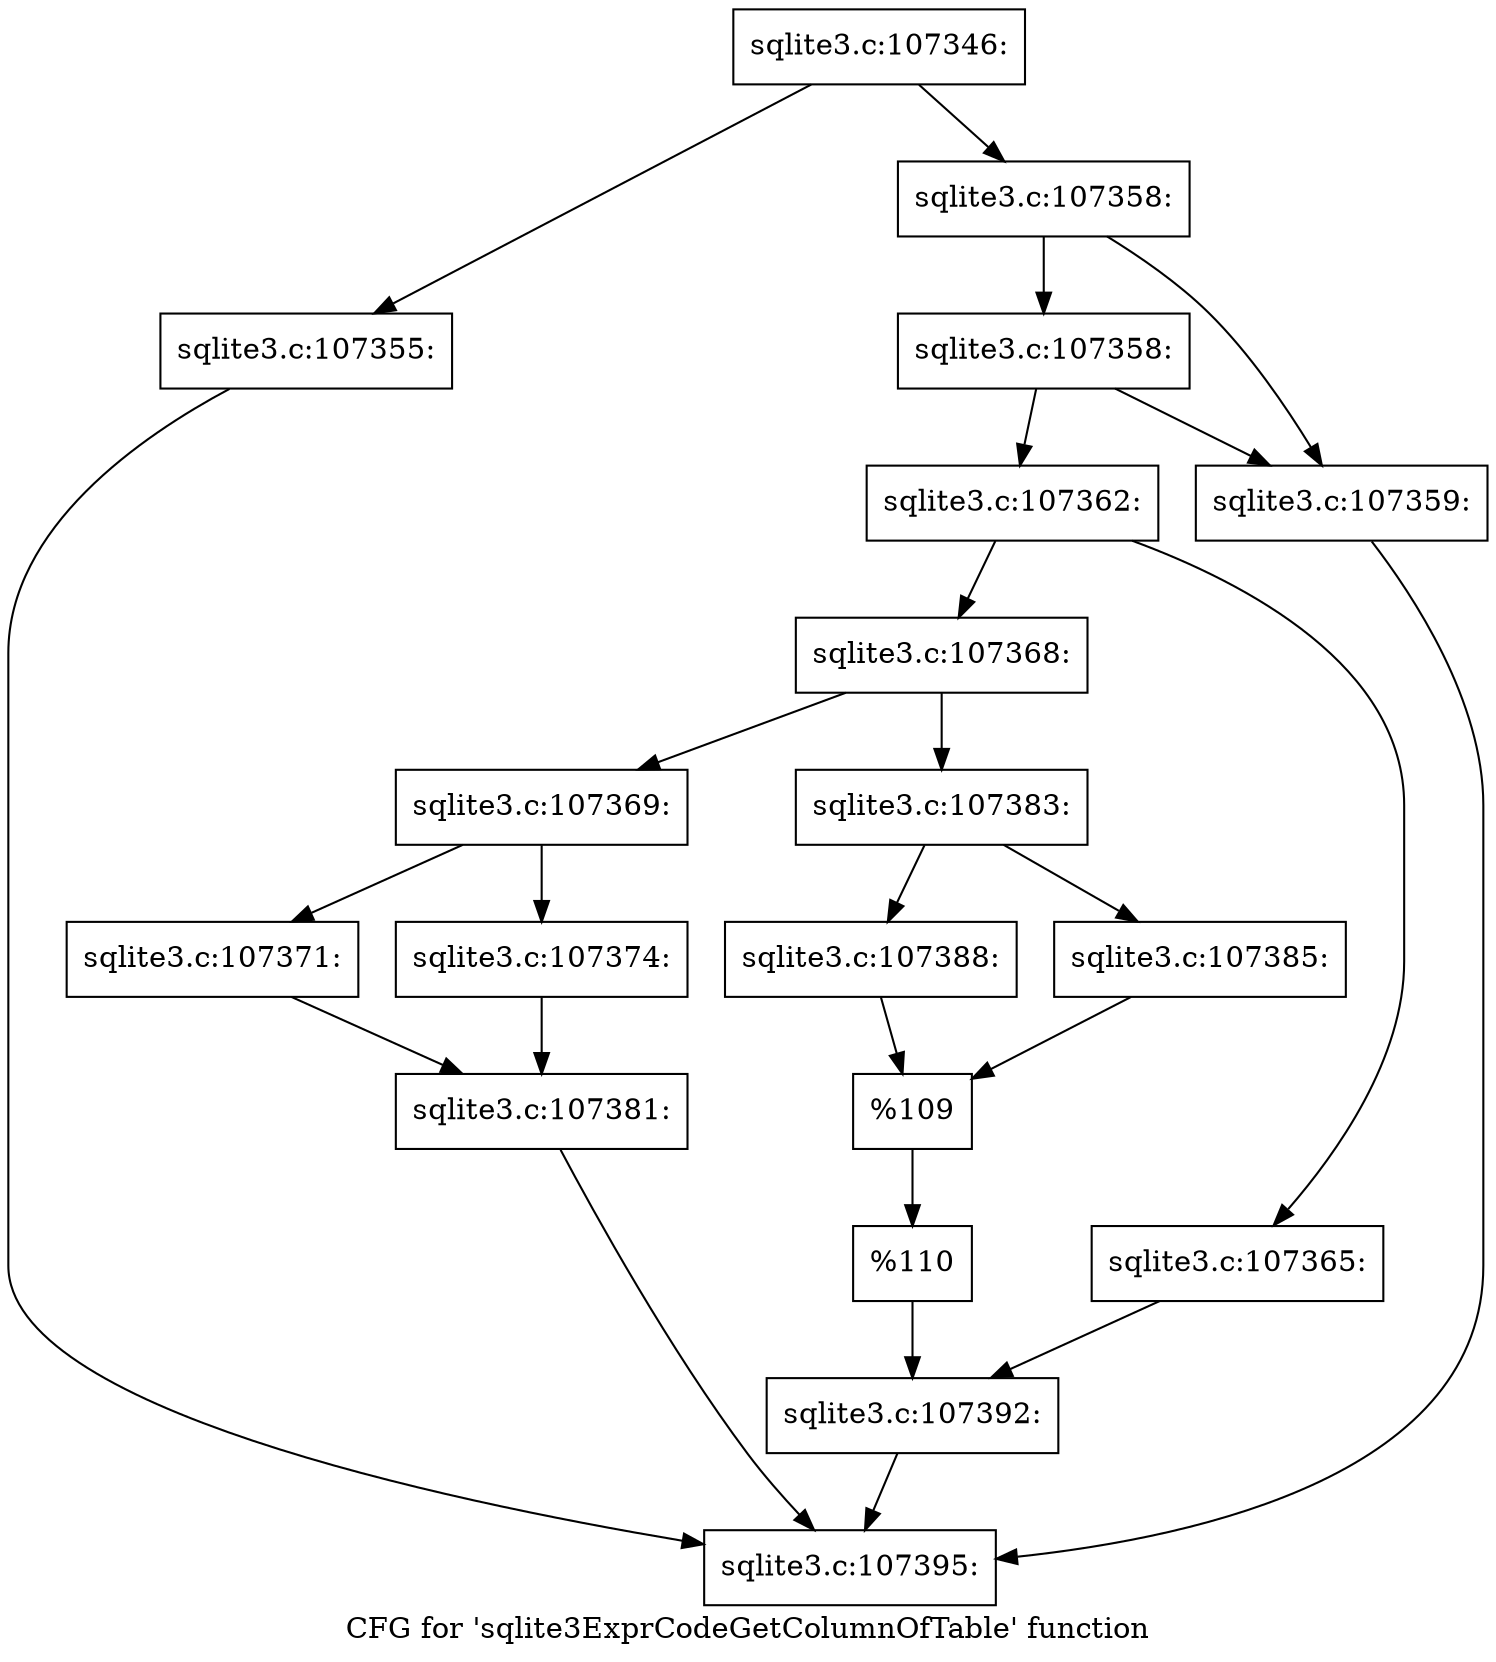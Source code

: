 digraph "CFG for 'sqlite3ExprCodeGetColumnOfTable' function" {
	label="CFG for 'sqlite3ExprCodeGetColumnOfTable' function";

	Node0x55c0f8adec30 [shape=record,label="{sqlite3.c:107346:}"];
	Node0x55c0f8adec30 -> Node0x55c0f8ae6420;
	Node0x55c0f8adec30 -> Node0x55c0f8ae6470;
	Node0x55c0f8ae6420 [shape=record,label="{sqlite3.c:107355:}"];
	Node0x55c0f8ae6420 -> Node0x55c0f8ae6c70;
	Node0x55c0f8ae6470 [shape=record,label="{sqlite3.c:107358:}"];
	Node0x55c0f8ae6470 -> Node0x55c0f8ae6a50;
	Node0x55c0f8ae6470 -> Node0x55c0f8ae6d10;
	Node0x55c0f8ae6d10 [shape=record,label="{sqlite3.c:107358:}"];
	Node0x55c0f8ae6d10 -> Node0x55c0f8ae6a50;
	Node0x55c0f8ae6d10 -> Node0x55c0f8ae6cc0;
	Node0x55c0f8ae6a50 [shape=record,label="{sqlite3.c:107359:}"];
	Node0x55c0f8ae6a50 -> Node0x55c0f8ae6c70;
	Node0x55c0f8ae6cc0 [shape=record,label="{sqlite3.c:107362:}"];
	Node0x55c0f8ae6cc0 -> Node0x55c0f8ae82e0;
	Node0x55c0f8ae6cc0 -> Node0x55c0f8ae8380;
	Node0x55c0f8ae82e0 [shape=record,label="{sqlite3.c:107365:}"];
	Node0x55c0f8ae82e0 -> Node0x55c0f8ae8330;
	Node0x55c0f8ae8380 [shape=record,label="{sqlite3.c:107368:}"];
	Node0x55c0f8ae8380 -> Node0x55c0f8ae8be0;
	Node0x55c0f8ae8380 -> Node0x55c0f8ae8c80;
	Node0x55c0f8ae8be0 [shape=record,label="{sqlite3.c:107369:}"];
	Node0x55c0f8ae8be0 -> Node0x55c0f5445be0;
	Node0x55c0f8ae8be0 -> Node0x55c0f8aea360;
	Node0x55c0f5445be0 [shape=record,label="{sqlite3.c:107371:}"];
	Node0x55c0f5445be0 -> Node0x55c0f8aea130;
	Node0x55c0f8aea360 [shape=record,label="{sqlite3.c:107374:}"];
	Node0x55c0f8aea360 -> Node0x55c0f8aea130;
	Node0x55c0f8aea130 [shape=record,label="{sqlite3.c:107381:}"];
	Node0x55c0f8aea130 -> Node0x55c0f8ae6c70;
	Node0x55c0f8ae8c80 [shape=record,label="{sqlite3.c:107383:}"];
	Node0x55c0f8ae8c80 -> Node0x55c0f8aec4d0;
	Node0x55c0f8ae8c80 -> Node0x55c0f8aec430;
	Node0x55c0f8aec430 [shape=record,label="{sqlite3.c:107385:}"];
	Node0x55c0f8aec430 -> Node0x55c0f8aec480;
	Node0x55c0f8aec4d0 [shape=record,label="{sqlite3.c:107388:}"];
	Node0x55c0f8aec4d0 -> Node0x55c0f8aec480;
	Node0x55c0f8aec480 [shape=record,label="{%109}"];
	Node0x55c0f8aec480 -> Node0x55c0f8ae8c30;
	Node0x55c0f8ae8c30 [shape=record,label="{%110}"];
	Node0x55c0f8ae8c30 -> Node0x55c0f8ae8330;
	Node0x55c0f8ae8330 [shape=record,label="{sqlite3.c:107392:}"];
	Node0x55c0f8ae8330 -> Node0x55c0f8ae6c70;
	Node0x55c0f8ae6c70 [shape=record,label="{sqlite3.c:107395:}"];
}
